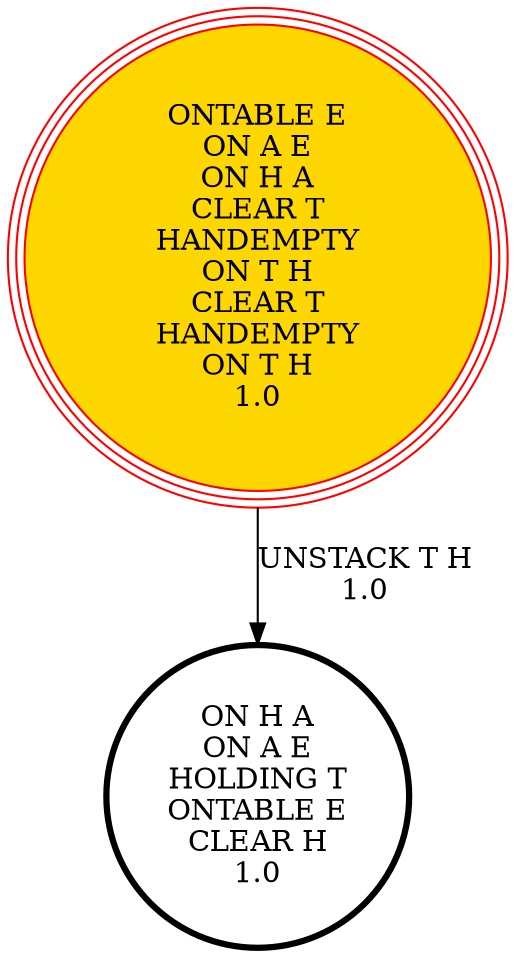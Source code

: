 digraph {
"ONTABLE E\nON A E\nON H A\nCLEAR T\nHANDEMPTY\nON T H\nCLEAR T\nHANDEMPTY\nON T H\n1.0\n" -> "ON H A\nON A E\nHOLDING T\nONTABLE E\nCLEAR H\n1.0\n"[label="UNSTACK T H\n1.0\n"];
"ON H A\nON A E\nHOLDING T\nONTABLE E\nCLEAR H\n1.0\n" [shape=circle, penwidth=3];
"ON H A\nON A E\nHOLDING T\nONTABLE E\nCLEAR H\n1.0\n" [shape=circle, penwidth=3];
"ONTABLE E\nON A E\nON H A\nCLEAR T\nHANDEMPTY\nON T H\nCLEAR T\nHANDEMPTY\nON T H\n1.0\n" [shape=circle, style=filled color=red, fillcolor=gold, peripheries=3];
}
